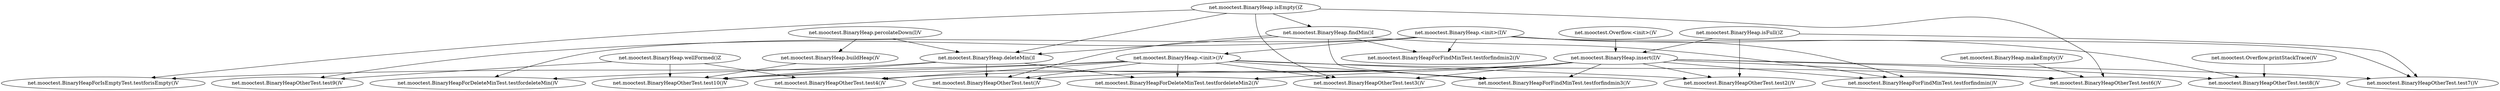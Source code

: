 digraph _method {
"net.mooctest.BinaryHeap.<init>()V" -> "net.mooctest.BinaryHeapForDeleteMinTest.testfordeleteMin2()V";
"net.mooctest.BinaryHeap.<init>()V" -> "net.mooctest.BinaryHeapForFindMinTest.testforfindmin3()V";
"net.mooctest.BinaryHeap.<init>()V" -> "net.mooctest.BinaryHeapForIsEmptyTest.testforisEmpty()V";
"net.mooctest.BinaryHeap.<init>()V" -> "net.mooctest.BinaryHeapOtherTest.test()V";
"net.mooctest.BinaryHeap.<init>()V" -> "net.mooctest.BinaryHeapOtherTest.test10()V";
"net.mooctest.BinaryHeap.<init>()V" -> "net.mooctest.BinaryHeapOtherTest.test2()V";
"net.mooctest.BinaryHeap.<init>()V" -> "net.mooctest.BinaryHeapOtherTest.test3()V";
"net.mooctest.BinaryHeap.<init>()V" -> "net.mooctest.BinaryHeapOtherTest.test4()V";
"net.mooctest.BinaryHeap.<init>()V" -> "net.mooctest.BinaryHeapOtherTest.test6()V";
"net.mooctest.BinaryHeap.<init>(I)V" -> "net.mooctest.BinaryHeap.<init>()V";
"net.mooctest.BinaryHeap.<init>(I)V" -> "net.mooctest.BinaryHeapForDeleteMinTest.testfordeleteMin()V";
"net.mooctest.BinaryHeap.<init>(I)V" -> "net.mooctest.BinaryHeapForFindMinTest.testforfindmin()V";
"net.mooctest.BinaryHeap.<init>(I)V" -> "net.mooctest.BinaryHeapForFindMinTest.testforfindmin2()V";
"net.mooctest.BinaryHeap.<init>(I)V" -> "net.mooctest.BinaryHeapOtherTest.test7()V";
"net.mooctest.BinaryHeap.<init>(I)V" -> "net.mooctest.BinaryHeapOtherTest.test8()V";
"net.mooctest.BinaryHeap.<init>(I)V" -> "net.mooctest.BinaryHeapOtherTest.test9()V";
"net.mooctest.BinaryHeap.buildHeap()V" -> "net.mooctest.BinaryHeapOtherTest.test10()V";
"net.mooctest.BinaryHeap.deleteMin()I" -> "net.mooctest.BinaryHeapForDeleteMinTest.testfordeleteMin()V";
"net.mooctest.BinaryHeap.deleteMin()I" -> "net.mooctest.BinaryHeapForDeleteMinTest.testfordeleteMin2()V";
"net.mooctest.BinaryHeap.deleteMin()I" -> "net.mooctest.BinaryHeapOtherTest.test()V";
"net.mooctest.BinaryHeap.deleteMin()I" -> "net.mooctest.BinaryHeapOtherTest.test10()V";
"net.mooctest.BinaryHeap.findMin()I" -> "net.mooctest.BinaryHeap.deleteMin()I";
"net.mooctest.BinaryHeap.findMin()I" -> "net.mooctest.BinaryHeapForFindMinTest.testforfindmin()V";
"net.mooctest.BinaryHeap.findMin()I" -> "net.mooctest.BinaryHeapForFindMinTest.testforfindmin2()V";
"net.mooctest.BinaryHeap.findMin()I" -> "net.mooctest.BinaryHeapForFindMinTest.testforfindmin3()V";
"net.mooctest.BinaryHeap.findMin()I" -> "net.mooctest.BinaryHeapOtherTest.test()V";
"net.mooctest.BinaryHeap.insert(I)V" -> "net.mooctest.BinaryHeapForDeleteMinTest.testfordeleteMin2()V";
"net.mooctest.BinaryHeap.insert(I)V" -> "net.mooctest.BinaryHeapForFindMinTest.testforfindmin()V";
"net.mooctest.BinaryHeap.insert(I)V" -> "net.mooctest.BinaryHeapForFindMinTest.testforfindmin3()V";
"net.mooctest.BinaryHeap.insert(I)V" -> "net.mooctest.BinaryHeapOtherTest.test()V";
"net.mooctest.BinaryHeap.insert(I)V" -> "net.mooctest.BinaryHeapOtherTest.test10()V";
"net.mooctest.BinaryHeap.insert(I)V" -> "net.mooctest.BinaryHeapOtherTest.test2()V";
"net.mooctest.BinaryHeap.insert(I)V" -> "net.mooctest.BinaryHeapOtherTest.test3()V";
"net.mooctest.BinaryHeap.insert(I)V" -> "net.mooctest.BinaryHeapOtherTest.test4()V";
"net.mooctest.BinaryHeap.insert(I)V" -> "net.mooctest.BinaryHeapOtherTest.test6()V";
"net.mooctest.BinaryHeap.insert(I)V" -> "net.mooctest.BinaryHeapOtherTest.test7()V";
"net.mooctest.BinaryHeap.insert(I)V" -> "net.mooctest.BinaryHeapOtherTest.test8()V";
"net.mooctest.BinaryHeap.isEmpty()Z" -> "net.mooctest.BinaryHeap.deleteMin()I";
"net.mooctest.BinaryHeap.isEmpty()Z" -> "net.mooctest.BinaryHeap.findMin()I";
"net.mooctest.BinaryHeap.isEmpty()Z" -> "net.mooctest.BinaryHeapForIsEmptyTest.testforisEmpty()V";
"net.mooctest.BinaryHeap.isEmpty()Z" -> "net.mooctest.BinaryHeapOtherTest.test3()V";
"net.mooctest.BinaryHeap.isEmpty()Z" -> "net.mooctest.BinaryHeapOtherTest.test6()V";
"net.mooctest.BinaryHeap.isFull()Z" -> "net.mooctest.BinaryHeap.insert(I)V";
"net.mooctest.BinaryHeap.isFull()Z" -> "net.mooctest.BinaryHeapOtherTest.test2()V";
"net.mooctest.BinaryHeap.isFull()Z" -> "net.mooctest.BinaryHeapOtherTest.test7()V";
"net.mooctest.BinaryHeap.makeEmpty()V" -> "net.mooctest.BinaryHeapOtherTest.test6()V";
"net.mooctest.BinaryHeap.percolateDown(I)V" -> "net.mooctest.BinaryHeap.buildHeap()V";
"net.mooctest.BinaryHeap.percolateDown(I)V" -> "net.mooctest.BinaryHeap.deleteMin()I";
"net.mooctest.BinaryHeap.wellFormed()Z" -> "net.mooctest.BinaryHeapOtherTest.test10()V";
"net.mooctest.BinaryHeap.wellFormed()Z" -> "net.mooctest.BinaryHeapOtherTest.test4()V";
"net.mooctest.BinaryHeap.wellFormed()Z" -> "net.mooctest.BinaryHeapOtherTest.test9()V";
"net.mooctest.Overflow.<init>()V" -> "net.mooctest.BinaryHeap.insert(I)V";
"net.mooctest.Overflow.printStackTrace()V" -> "net.mooctest.BinaryHeapOtherTest.test8()V";
}